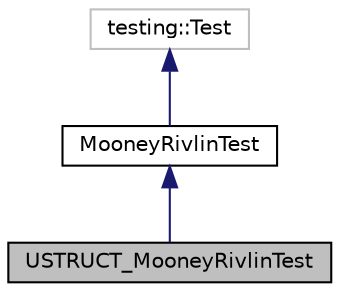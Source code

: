 digraph "USTRUCT_MooneyRivlinTest"
{
 // LATEX_PDF_SIZE
  edge [fontname="Helvetica",fontsize="10",labelfontname="Helvetica",labelfontsize="10"];
  node [fontname="Helvetica",fontsize="10",shape=record];
  Node1 [label="USTRUCT_MooneyRivlinTest",height=0.2,width=0.4,color="black", fillcolor="grey75", style="filled", fontcolor="black",tooltip="Test fixture class for USTRUCT Mooney-Rivlin material model."];
  Node2 -> Node1 [dir="back",color="midnightblue",fontsize="10",style="solid",fontname="Helvetica"];
  Node2 [label="MooneyRivlinTest",height=0.2,width=0.4,color="black", fillcolor="white", style="filled",URL="$class_mooney_rivlin_test.html",tooltip="Test fixture class for the Mooney-Rivlin material model."];
  Node3 -> Node2 [dir="back",color="midnightblue",fontsize="10",style="solid",fontname="Helvetica"];
  Node3 [label="testing::Test",height=0.2,width=0.4,color="grey75", fillcolor="white", style="filled",tooltip=" "];
}
